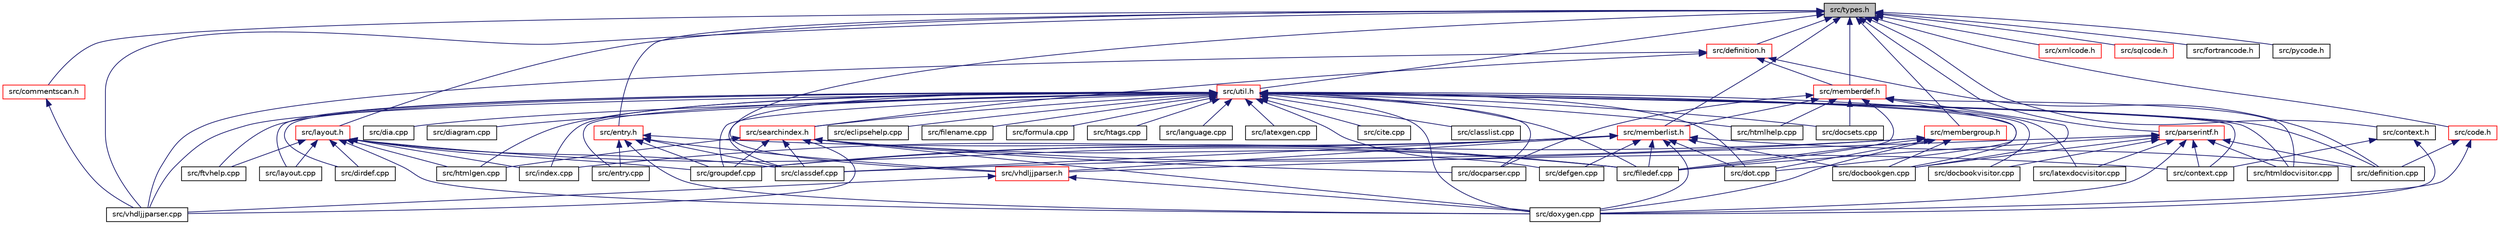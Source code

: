 digraph "src/types.h"
{
 // INTERACTIVE_SVG=YES
  edge [fontname="Helvetica",fontsize="10",labelfontname="Helvetica",labelfontsize="10"];
  node [fontname="Helvetica",fontsize="10",shape=record];
  Node2 [label="src/types.h",height=0.2,width=0.4,color="black", fillcolor="grey75", style="filled", fontcolor="black"];
  Node2 -> Node3 [dir="back",color="midnightblue",fontsize="10",style="solid",fontname="Helvetica"];
  Node3 [label="src/util.h",height=0.2,width=0.4,color="red", fillcolor="white", style="filled",URL="$d8/d3c/util_8h.html",tooltip="A bunch of utility functions. "];
  Node3 -> Node4 [dir="back",color="midnightblue",fontsize="10",style="solid",fontname="Helvetica"];
  Node4 [label="src/cite.cpp",height=0.2,width=0.4,color="black", fillcolor="white", style="filled",URL="$d5/d0b/cite_8cpp.html"];
  Node3 -> Node5 [dir="back",color="midnightblue",fontsize="10",style="solid",fontname="Helvetica"];
  Node5 [label="src/classdef.cpp",height=0.2,width=0.4,color="black", fillcolor="white", style="filled",URL="$de/d89/classdef_8cpp.html"];
  Node3 -> Node6 [dir="back",color="midnightblue",fontsize="10",style="solid",fontname="Helvetica"];
  Node6 [label="src/searchindex.h",height=0.2,width=0.4,color="red", fillcolor="white", style="filled",URL="$de/d07/searchindex_8h.html"];
  Node6 -> Node5 [dir="back",color="midnightblue",fontsize="10",style="solid",fontname="Helvetica"];
  Node6 -> Node7 [dir="back",color="midnightblue",fontsize="10",style="solid",fontname="Helvetica"];
  Node7 [label="src/context.cpp",height=0.2,width=0.4,color="black", fillcolor="white", style="filled",URL="$db/d12/context_8cpp.html"];
  Node6 -> Node8 [dir="back",color="midnightblue",fontsize="10",style="solid",fontname="Helvetica"];
  Node8 [label="src/docparser.cpp",height=0.2,width=0.4,color="black", fillcolor="white", style="filled",URL="$da/d17/docparser_8cpp.html"];
  Node6 -> Node9 [dir="back",color="midnightblue",fontsize="10",style="solid",fontname="Helvetica"];
  Node9 [label="src/doxygen.cpp",height=0.2,width=0.4,color="black", fillcolor="white", style="filled",URL="$dc/d98/doxygen_8cpp.html"];
  Node6 -> Node10 [dir="back",color="midnightblue",fontsize="10",style="solid",fontname="Helvetica"];
  Node10 [label="src/filedef.cpp",height=0.2,width=0.4,color="black", fillcolor="white", style="filled",URL="$d6/ddc/filedef_8cpp.html"];
  Node6 -> Node11 [dir="back",color="midnightblue",fontsize="10",style="solid",fontname="Helvetica"];
  Node11 [label="src/groupdef.cpp",height=0.2,width=0.4,color="black", fillcolor="white", style="filled",URL="$d6/d42/groupdef_8cpp.html"];
  Node6 -> Node12 [dir="back",color="midnightblue",fontsize="10",style="solid",fontname="Helvetica"];
  Node12 [label="src/htmlgen.cpp",height=0.2,width=0.4,color="black", fillcolor="white", style="filled",URL="$d8/d6e/htmlgen_8cpp.html"];
  Node6 -> Node18 [dir="back",color="midnightblue",fontsize="10",style="solid",fontname="Helvetica"];
  Node18 [label="src/vhdljjparser.cpp",height=0.2,width=0.4,color="black", fillcolor="white", style="filled",URL="$d1/d86/vhdljjparser_8cpp.html"];
  Node3 -> Node19 [dir="back",color="midnightblue",fontsize="10",style="solid",fontname="Helvetica"];
  Node19 [label="src/classlist.cpp",height=0.2,width=0.4,color="black", fillcolor="white", style="filled",URL="$d6/d10/classlist_8cpp.html"];
  Node3 -> Node7 [dir="back",color="midnightblue",fontsize="10",style="solid",fontname="Helvetica"];
  Node3 -> Node20 [dir="back",color="midnightblue",fontsize="10",style="solid",fontname="Helvetica"];
  Node20 [label="src/defgen.cpp",height=0.2,width=0.4,color="black", fillcolor="white", style="filled",URL="$d3/d17/defgen_8cpp.html"];
  Node3 -> Node21 [dir="back",color="midnightblue",fontsize="10",style="solid",fontname="Helvetica"];
  Node21 [label="src/definition.cpp",height=0.2,width=0.4,color="black", fillcolor="white", style="filled",URL="$d3/dea/definition_8cpp.html"];
  Node3 -> Node22 [dir="back",color="midnightblue",fontsize="10",style="solid",fontname="Helvetica"];
  Node22 [label="src/dia.cpp",height=0.2,width=0.4,color="black", fillcolor="white", style="filled",URL="$d1/df5/dia_8cpp.html"];
  Node3 -> Node23 [dir="back",color="midnightblue",fontsize="10",style="solid",fontname="Helvetica"];
  Node23 [label="src/diagram.cpp",height=0.2,width=0.4,color="black", fillcolor="white", style="filled",URL="$da/d0d/diagram_8cpp.html"];
  Node3 -> Node24 [dir="back",color="midnightblue",fontsize="10",style="solid",fontname="Helvetica"];
  Node24 [label="src/dirdef.cpp",height=0.2,width=0.4,color="black", fillcolor="white", style="filled",URL="$d8/d52/dirdef_8cpp.html"];
  Node3 -> Node25 [dir="back",color="midnightblue",fontsize="10",style="solid",fontname="Helvetica"];
  Node25 [label="src/docbookgen.cpp",height=0.2,width=0.4,color="black", fillcolor="white", style="filled",URL="$d8/d29/docbookgen_8cpp.html"];
  Node3 -> Node26 [dir="back",color="midnightblue",fontsize="10",style="solid",fontname="Helvetica"];
  Node26 [label="src/docbookvisitor.cpp",height=0.2,width=0.4,color="black", fillcolor="white", style="filled",URL="$dc/d05/docbookvisitor_8cpp.html"];
  Node3 -> Node8 [dir="back",color="midnightblue",fontsize="10",style="solid",fontname="Helvetica"];
  Node3 -> Node27 [dir="back",color="midnightblue",fontsize="10",style="solid",fontname="Helvetica"];
  Node27 [label="src/docsets.cpp",height=0.2,width=0.4,color="black", fillcolor="white", style="filled",URL="$d7/d8f/docsets_8cpp.html"];
  Node3 -> Node28 [dir="back",color="midnightblue",fontsize="10",style="solid",fontname="Helvetica"];
  Node28 [label="src/dot.cpp",height=0.2,width=0.4,color="black", fillcolor="white", style="filled",URL="$de/daa/dot_8cpp.html"];
  Node3 -> Node9 [dir="back",color="midnightblue",fontsize="10",style="solid",fontname="Helvetica"];
  Node3 -> Node29 [dir="back",color="midnightblue",fontsize="10",style="solid",fontname="Helvetica"];
  Node29 [label="src/eclipsehelp.cpp",height=0.2,width=0.4,color="black", fillcolor="white", style="filled",URL="$d8/d56/eclipsehelp_8cpp.html"];
  Node3 -> Node30 [dir="back",color="midnightblue",fontsize="10",style="solid",fontname="Helvetica"];
  Node30 [label="src/entry.cpp",height=0.2,width=0.4,color="black", fillcolor="white", style="filled",URL="$d2/dd2/entry_8cpp.html"];
  Node3 -> Node10 [dir="back",color="midnightblue",fontsize="10",style="solid",fontname="Helvetica"];
  Node3 -> Node31 [dir="back",color="midnightblue",fontsize="10",style="solid",fontname="Helvetica"];
  Node31 [label="src/filename.cpp",height=0.2,width=0.4,color="black", fillcolor="white", style="filled",URL="$de/d36/filename_8cpp.html"];
  Node3 -> Node32 [dir="back",color="midnightblue",fontsize="10",style="solid",fontname="Helvetica"];
  Node32 [label="src/formula.cpp",height=0.2,width=0.4,color="black", fillcolor="white", style="filled",URL="$d7/d5b/formula_8cpp.html"];
  Node3 -> Node33 [dir="back",color="midnightblue",fontsize="10",style="solid",fontname="Helvetica"];
  Node33 [label="src/ftvhelp.cpp",height=0.2,width=0.4,color="black", fillcolor="white", style="filled",URL="$db/d41/ftvhelp_8cpp.html"];
  Node3 -> Node11 [dir="back",color="midnightblue",fontsize="10",style="solid",fontname="Helvetica"];
  Node3 -> Node34 [dir="back",color="midnightblue",fontsize="10",style="solid",fontname="Helvetica"];
  Node34 [label="src/htags.cpp",height=0.2,width=0.4,color="black", fillcolor="white", style="filled",URL="$d9/db7/htags_8cpp.html"];
  Node3 -> Node35 [dir="back",color="midnightblue",fontsize="10",style="solid",fontname="Helvetica"];
  Node35 [label="src/htmldocvisitor.cpp",height=0.2,width=0.4,color="black", fillcolor="white", style="filled",URL="$da/db0/htmldocvisitor_8cpp.html"];
  Node3 -> Node12 [dir="back",color="midnightblue",fontsize="10",style="solid",fontname="Helvetica"];
  Node3 -> Node36 [dir="back",color="midnightblue",fontsize="10",style="solid",fontname="Helvetica"];
  Node36 [label="src/htmlhelp.cpp",height=0.2,width=0.4,color="black", fillcolor="white", style="filled",URL="$d3/d4b/htmlhelp_8cpp.html"];
  Node3 -> Node37 [dir="back",color="midnightblue",fontsize="10",style="solid",fontname="Helvetica"];
  Node37 [label="src/index.cpp",height=0.2,width=0.4,color="black", fillcolor="white", style="filled",URL="$db/d14/index_8cpp.html",tooltip="This file contains functions for the various index pages. "];
  Node3 -> Node38 [dir="back",color="midnightblue",fontsize="10",style="solid",fontname="Helvetica"];
  Node38 [label="src/language.cpp",height=0.2,width=0.4,color="black", fillcolor="white", style="filled",URL="$d2/d48/language_8cpp.html"];
  Node3 -> Node39 [dir="back",color="midnightblue",fontsize="10",style="solid",fontname="Helvetica"];
  Node39 [label="src/latexdocvisitor.cpp",height=0.2,width=0.4,color="black", fillcolor="white", style="filled",URL="$d1/d4e/latexdocvisitor_8cpp.html"];
  Node3 -> Node40 [dir="back",color="midnightblue",fontsize="10",style="solid",fontname="Helvetica"];
  Node40 [label="src/latexgen.cpp",height=0.2,width=0.4,color="black", fillcolor="white", style="filled",URL="$d4/d42/latexgen_8cpp.html"];
  Node3 -> Node41 [dir="back",color="midnightblue",fontsize="10",style="solid",fontname="Helvetica"];
  Node41 [label="src/layout.cpp",height=0.2,width=0.4,color="black", fillcolor="white", style="filled",URL="$db/d16/layout_8cpp.html"];
  Node3 -> Node18 [dir="back",color="midnightblue",fontsize="10",style="solid",fontname="Helvetica"];
  Node2 -> Node63 [dir="back",color="midnightblue",fontsize="10",style="solid",fontname="Helvetica"];
  Node63 [label="src/definition.h",height=0.2,width=0.4,color="red", fillcolor="white", style="filled",URL="$df/da1/definition_8h.html"];
  Node63 -> Node74 [dir="back",color="midnightblue",fontsize="10",style="solid",fontname="Helvetica"];
  Node74 [label="src/memberdef.h",height=0.2,width=0.4,color="red", fillcolor="white", style="filled",URL="$d4/d46/memberdef_8h.html"];
  Node74 -> Node75 [dir="back",color="midnightblue",fontsize="10",style="solid",fontname="Helvetica"];
  Node75 [label="src/memberlist.h",height=0.2,width=0.4,color="red", fillcolor="white", style="filled",URL="$dd/d78/memberlist_8h.html"];
  Node75 -> Node5 [dir="back",color="midnightblue",fontsize="10",style="solid",fontname="Helvetica"];
  Node75 -> Node20 [dir="back",color="midnightblue",fontsize="10",style="solid",fontname="Helvetica"];
  Node75 -> Node21 [dir="back",color="midnightblue",fontsize="10",style="solid",fontname="Helvetica"];
  Node75 -> Node25 [dir="back",color="midnightblue",fontsize="10",style="solid",fontname="Helvetica"];
  Node75 -> Node28 [dir="back",color="midnightblue",fontsize="10",style="solid",fontname="Helvetica"];
  Node75 -> Node79 [dir="back",color="midnightblue",fontsize="10",style="solid",fontname="Helvetica"];
  Node79 [label="src/vhdljjparser.h",height=0.2,width=0.4,color="red", fillcolor="white", style="filled",URL="$d2/d55/vhdljjparser_8h.html"];
  Node79 -> Node9 [dir="back",color="midnightblue",fontsize="10",style="solid",fontname="Helvetica"];
  Node79 -> Node18 [dir="back",color="midnightblue",fontsize="10",style="solid",fontname="Helvetica"];
  Node75 -> Node9 [dir="back",color="midnightblue",fontsize="10",style="solid",fontname="Helvetica"];
  Node75 -> Node10 [dir="back",color="midnightblue",fontsize="10",style="solid",fontname="Helvetica"];
  Node75 -> Node11 [dir="back",color="midnightblue",fontsize="10",style="solid",fontname="Helvetica"];
  Node75 -> Node37 [dir="back",color="midnightblue",fontsize="10",style="solid",fontname="Helvetica"];
  Node74 -> Node25 [dir="back",color="midnightblue",fontsize="10",style="solid",fontname="Helvetica"];
  Node74 -> Node8 [dir="back",color="midnightblue",fontsize="10",style="solid",fontname="Helvetica"];
  Node74 -> Node27 [dir="back",color="midnightblue",fontsize="10",style="solid",fontname="Helvetica"];
  Node74 -> Node28 [dir="back",color="midnightblue",fontsize="10",style="solid",fontname="Helvetica"];
  Node74 -> Node10 [dir="back",color="midnightblue",fontsize="10",style="solid",fontname="Helvetica"];
  Node74 -> Node35 [dir="back",color="midnightblue",fontsize="10",style="solid",fontname="Helvetica"];
  Node74 -> Node36 [dir="back",color="midnightblue",fontsize="10",style="solid",fontname="Helvetica"];
  Node63 -> Node6 [dir="back",color="midnightblue",fontsize="10",style="solid",fontname="Helvetica"];
  Node63 -> Node21 [dir="back",color="midnightblue",fontsize="10",style="solid",fontname="Helvetica"];
  Node63 -> Node18 [dir="back",color="midnightblue",fontsize="10",style="solid",fontname="Helvetica"];
  Node2 -> Node89 [dir="back",color="midnightblue",fontsize="10",style="solid",fontname="Helvetica"];
  Node89 [label="src/entry.h",height=0.2,width=0.4,color="red", fillcolor="white", style="filled",URL="$d1/dc6/entry_8h.html"];
  Node89 -> Node5 [dir="back",color="midnightblue",fontsize="10",style="solid",fontname="Helvetica"];
  Node89 -> Node9 [dir="back",color="midnightblue",fontsize="10",style="solid",fontname="Helvetica"];
  Node89 -> Node79 [dir="back",color="midnightblue",fontsize="10",style="solid",fontname="Helvetica"];
  Node89 -> Node30 [dir="back",color="midnightblue",fontsize="10",style="solid",fontname="Helvetica"];
  Node89 -> Node10 [dir="back",color="midnightblue",fontsize="10",style="solid",fontname="Helvetica"];
  Node89 -> Node11 [dir="back",color="midnightblue",fontsize="10",style="solid",fontname="Helvetica"];
  Node2 -> Node91 [dir="back",color="midnightblue",fontsize="10",style="solid",fontname="Helvetica"];
  Node91 [label="src/membergroup.h",height=0.2,width=0.4,color="red", fillcolor="white", style="filled",URL="$d9/d11/membergroup_8h.html"];
  Node91 -> Node5 [dir="back",color="midnightblue",fontsize="10",style="solid",fontname="Helvetica"];
  Node91 -> Node25 [dir="back",color="midnightblue",fontsize="10",style="solid",fontname="Helvetica"];
  Node91 -> Node28 [dir="back",color="midnightblue",fontsize="10",style="solid",fontname="Helvetica"];
  Node91 -> Node9 [dir="back",color="midnightblue",fontsize="10",style="solid",fontname="Helvetica"];
  Node91 -> Node10 [dir="back",color="midnightblue",fontsize="10",style="solid",fontname="Helvetica"];
  Node91 -> Node11 [dir="back",color="midnightblue",fontsize="10",style="solid",fontname="Helvetica"];
  Node2 -> Node74 [dir="back",color="midnightblue",fontsize="10",style="solid",fontname="Helvetica"];
  Node2 -> Node75 [dir="back",color="midnightblue",fontsize="10",style="solid",fontname="Helvetica"];
  Node2 -> Node92 [dir="back",color="midnightblue",fontsize="10",style="solid",fontname="Helvetica"];
  Node92 [label="src/layout.h",height=0.2,width=0.4,color="red", fillcolor="white", style="filled",URL="$db/d51/layout_8h.html"];
  Node92 -> Node5 [dir="back",color="midnightblue",fontsize="10",style="solid",fontname="Helvetica"];
  Node92 -> Node24 [dir="back",color="midnightblue",fontsize="10",style="solid",fontname="Helvetica"];
  Node92 -> Node9 [dir="back",color="midnightblue",fontsize="10",style="solid",fontname="Helvetica"];
  Node92 -> Node10 [dir="back",color="midnightblue",fontsize="10",style="solid",fontname="Helvetica"];
  Node92 -> Node33 [dir="back",color="midnightblue",fontsize="10",style="solid",fontname="Helvetica"];
  Node92 -> Node11 [dir="back",color="midnightblue",fontsize="10",style="solid",fontname="Helvetica"];
  Node92 -> Node12 [dir="back",color="midnightblue",fontsize="10",style="solid",fontname="Helvetica"];
  Node92 -> Node37 [dir="back",color="midnightblue",fontsize="10",style="solid",fontname="Helvetica"];
  Node92 -> Node41 [dir="back",color="midnightblue",fontsize="10",style="solid",fontname="Helvetica"];
  Node2 -> Node93 [dir="back",color="midnightblue",fontsize="10",style="solid",fontname="Helvetica"];
  Node93 [label="src/code.h",height=0.2,width=0.4,color="red", fillcolor="white", style="filled",URL="$dd/dd8/code_8h.html"];
  Node93 -> Node21 [dir="back",color="midnightblue",fontsize="10",style="solid",fontname="Helvetica"];
  Node93 -> Node9 [dir="back",color="midnightblue",fontsize="10",style="solid",fontname="Helvetica"];
  Node2 -> Node94 [dir="back",color="midnightblue",fontsize="10",style="solid",fontname="Helvetica"];
  Node94 [label="src/commentscan.h",height=0.2,width=0.4,color="red", fillcolor="white", style="filled",URL="$db/d0d/commentscan_8h.html",tooltip="Interface for the comment block parser. "];
  Node94 -> Node18 [dir="back",color="midnightblue",fontsize="10",style="solid",fontname="Helvetica"];
  Node2 -> Node95 [dir="back",color="midnightblue",fontsize="10",style="solid",fontname="Helvetica"];
  Node95 [label="src/context.h",height=0.2,width=0.4,color="black", fillcolor="white", style="filled",URL="$dc/d1e/context_8h.html"];
  Node95 -> Node7 [dir="back",color="midnightblue",fontsize="10",style="solid",fontname="Helvetica"];
  Node95 -> Node9 [dir="back",color="midnightblue",fontsize="10",style="solid",fontname="Helvetica"];
  Node2 -> Node96 [dir="back",color="midnightblue",fontsize="10",style="solid",fontname="Helvetica"];
  Node96 [label="src/parserintf.h",height=0.2,width=0.4,color="red", fillcolor="white", style="filled",URL="$da/d55/parserintf_8h.html"];
  Node96 -> Node7 [dir="back",color="midnightblue",fontsize="10",style="solid",fontname="Helvetica"];
  Node96 -> Node21 [dir="back",color="midnightblue",fontsize="10",style="solid",fontname="Helvetica"];
  Node96 -> Node25 [dir="back",color="midnightblue",fontsize="10",style="solid",fontname="Helvetica"];
  Node96 -> Node26 [dir="back",color="midnightblue",fontsize="10",style="solid",fontname="Helvetica"];
  Node96 -> Node9 [dir="back",color="midnightblue",fontsize="10",style="solid",fontname="Helvetica"];
  Node96 -> Node79 [dir="back",color="midnightblue",fontsize="10",style="solid",fontname="Helvetica"];
  Node96 -> Node10 [dir="back",color="midnightblue",fontsize="10",style="solid",fontname="Helvetica"];
  Node96 -> Node35 [dir="back",color="midnightblue",fontsize="10",style="solid",fontname="Helvetica"];
  Node96 -> Node39 [dir="back",color="midnightblue",fontsize="10",style="solid",fontname="Helvetica"];
  Node2 -> Node106 [dir="back",color="midnightblue",fontsize="10",style="solid",fontname="Helvetica"];
  Node106 [label="src/xmlcode.h",height=0.2,width=0.4,color="red", fillcolor="white", style="filled",URL="$d3/de2/xmlcode_8h.html"];
  Node2 -> Node107 [dir="back",color="midnightblue",fontsize="10",style="solid",fontname="Helvetica"];
  Node107 [label="src/sqlcode.h",height=0.2,width=0.4,color="red", fillcolor="white", style="filled",URL="$d1/db2/sqlcode_8h.html"];
  Node2 -> Node79 [dir="back",color="midnightblue",fontsize="10",style="solid",fontname="Helvetica"];
  Node2 -> Node108 [dir="back",color="midnightblue",fontsize="10",style="solid",fontname="Helvetica"];
  Node108 [label="src/fortrancode.h",height=0.2,width=0.4,color="black", fillcolor="white", style="filled",URL="$da/d06/fortrancode_8h.html"];
  Node2 -> Node109 [dir="back",color="midnightblue",fontsize="10",style="solid",fontname="Helvetica"];
  Node109 [label="src/pycode.h",height=0.2,width=0.4,color="black", fillcolor="white", style="filled",URL="$d8/da2/pycode_8h.html"];
  Node2 -> Node18 [dir="back",color="midnightblue",fontsize="10",style="solid",fontname="Helvetica"];
}
